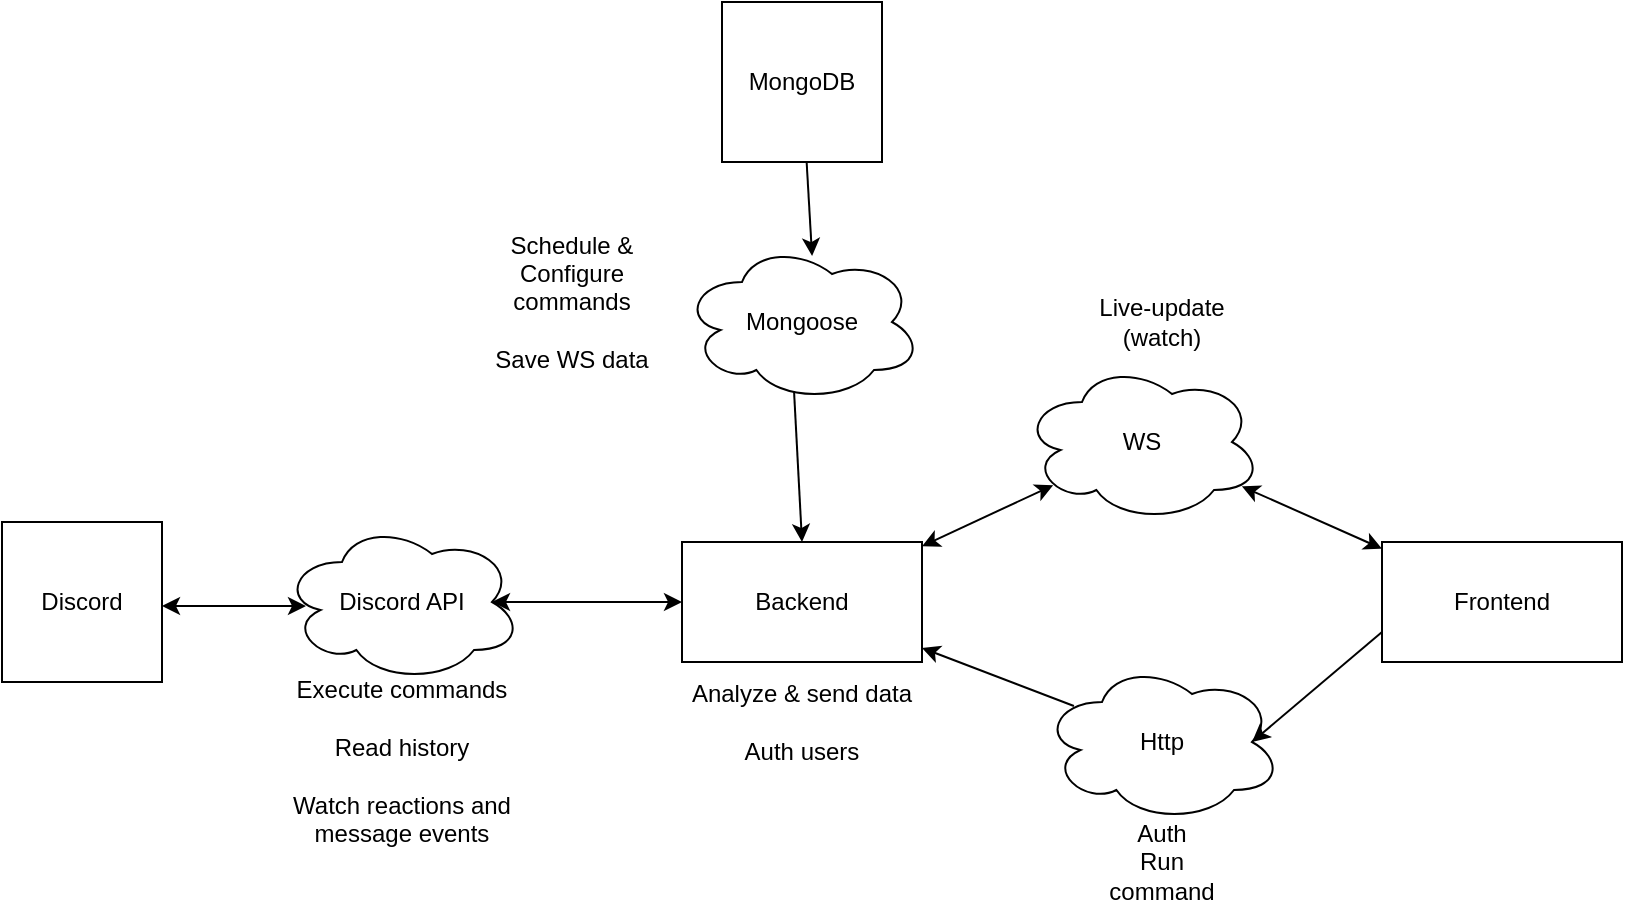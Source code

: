 <mxfile version="13.5.3" type="device"><diagram id="F8IEJFZLh83zt3jP6FGB" name="Page-1"><mxGraphModel dx="1422" dy="762" grid="1" gridSize="10" guides="1" tooltips="1" connect="1" arrows="1" fold="1" page="1" pageScale="1" pageWidth="850" pageHeight="1100" math="0" shadow="0"><root><mxCell id="0"/><mxCell id="1" parent="0"/><mxCell id="jf1v06wepgzAcyv6g4U_-1" value="Backend" style="rounded=0;whiteSpace=wrap;html=1;" vertex="1" parent="1"><mxGeometry x="360" y="360" width="120" height="60" as="geometry"/></mxCell><mxCell id="jf1v06wepgzAcyv6g4U_-2" value="Backend" style="rounded=0;whiteSpace=wrap;html=1;" vertex="1" parent="1"><mxGeometry x="360" y="360" width="120" height="60" as="geometry"/></mxCell><mxCell id="jf1v06wepgzAcyv6g4U_-3" value="Discord API" style="ellipse;shape=cloud;whiteSpace=wrap;html=1;" vertex="1" parent="1"><mxGeometry x="160" y="350" width="120" height="80" as="geometry"/></mxCell><mxCell id="jf1v06wepgzAcyv6g4U_-4" value="Mongoose" style="ellipse;shape=cloud;whiteSpace=wrap;html=1;" vertex="1" parent="1"><mxGeometry x="360" y="210" width="120" height="80" as="geometry"/></mxCell><mxCell id="jf1v06wepgzAcyv6g4U_-5" value="Discord" style="whiteSpace=wrap;html=1;aspect=fixed;" vertex="1" parent="1"><mxGeometry x="20" y="350" width="80" height="80" as="geometry"/></mxCell><mxCell id="jf1v06wepgzAcyv6g4U_-6" value="MongoDB" style="whiteSpace=wrap;html=1;aspect=fixed;" vertex="1" parent="1"><mxGeometry x="380" y="90" width="80" height="80" as="geometry"/></mxCell><mxCell id="jf1v06wepgzAcyv6g4U_-7" value="Frontend" style="rounded=0;whiteSpace=wrap;html=1;" vertex="1" parent="1"><mxGeometry x="710" y="360" width="120" height="60" as="geometry"/></mxCell><mxCell id="jf1v06wepgzAcyv6g4U_-8" value="WS" style="ellipse;shape=cloud;whiteSpace=wrap;html=1;" vertex="1" parent="1"><mxGeometry x="530" y="270" width="120" height="80" as="geometry"/></mxCell><mxCell id="jf1v06wepgzAcyv6g4U_-9" value="Http" style="ellipse;shape=cloud;whiteSpace=wrap;html=1;" vertex="1" parent="1"><mxGeometry x="540" y="420" width="120" height="80" as="geometry"/></mxCell><mxCell id="jf1v06wepgzAcyv6g4U_-11" value="" style="endArrow=classic;startArrow=classic;html=1;entryX=0.13;entryY=0.77;entryDx=0;entryDy=0;entryPerimeter=0;" edge="1" parent="1" source="jf1v06wepgzAcyv6g4U_-2" target="jf1v06wepgzAcyv6g4U_-8"><mxGeometry width="50" height="50" relative="1" as="geometry"><mxPoint x="490" y="380" as="sourcePoint"/><mxPoint x="540" y="330" as="targetPoint"/></mxGeometry></mxCell><mxCell id="jf1v06wepgzAcyv6g4U_-12" value="" style="endArrow=classic;startArrow=classic;html=1;" edge="1" parent="1" source="jf1v06wepgzAcyv6g4U_-7" target="jf1v06wepgzAcyv6g4U_-8"><mxGeometry width="50" height="50" relative="1" as="geometry"><mxPoint x="690" y="360" as="sourcePoint"/><mxPoint x="660" y="340" as="targetPoint"/></mxGeometry></mxCell><mxCell id="jf1v06wepgzAcyv6g4U_-13" value="" style="endArrow=classic;startArrow=classic;html=1;entryX=0.875;entryY=0.5;entryDx=0;entryDy=0;entryPerimeter=0;" edge="1" parent="1" source="jf1v06wepgzAcyv6g4U_-2" target="jf1v06wepgzAcyv6g4U_-3"><mxGeometry width="50" height="50" relative="1" as="geometry"><mxPoint x="360" y="394" as="sourcePoint"/><mxPoint x="290" y="394" as="targetPoint"/></mxGeometry></mxCell><mxCell id="jf1v06wepgzAcyv6g4U_-15" value="" style="endArrow=classic;startArrow=classic;html=1;entryX=0.1;entryY=0.525;entryDx=0;entryDy=0;entryPerimeter=0;" edge="1" parent="1" target="jf1v06wepgzAcyv6g4U_-3"><mxGeometry width="50" height="50" relative="1" as="geometry"><mxPoint x="100" y="392" as="sourcePoint"/><mxPoint x="150" y="380" as="targetPoint"/></mxGeometry></mxCell><mxCell id="jf1v06wepgzAcyv6g4U_-16" value="" style="endArrow=classic;html=1;exitX=0;exitY=0.75;exitDx=0;exitDy=0;entryX=0.875;entryY=0.5;entryDx=0;entryDy=0;entryPerimeter=0;" edge="1" parent="1" source="jf1v06wepgzAcyv6g4U_-7" target="jf1v06wepgzAcyv6g4U_-9"><mxGeometry width="50" height="50" relative="1" as="geometry"><mxPoint x="670" y="430" as="sourcePoint"/><mxPoint x="690" y="490" as="targetPoint"/></mxGeometry></mxCell><mxCell id="jf1v06wepgzAcyv6g4U_-17" value="" style="endArrow=classic;html=1;exitX=0.133;exitY=0.275;exitDx=0;exitDy=0;exitPerimeter=0;" edge="1" parent="1" source="jf1v06wepgzAcyv6g4U_-9" target="jf1v06wepgzAcyv6g4U_-2"><mxGeometry width="50" height="50" relative="1" as="geometry"><mxPoint x="530" y="430" as="sourcePoint"/><mxPoint x="500" y="420" as="targetPoint"/></mxGeometry></mxCell><mxCell id="jf1v06wepgzAcyv6g4U_-18" value="" style="endArrow=classic;html=1;entryX=0.5;entryY=0;entryDx=0;entryDy=0;exitX=0.467;exitY=0.938;exitDx=0;exitDy=0;exitPerimeter=0;" edge="1" parent="1" source="jf1v06wepgzAcyv6g4U_-4" target="jf1v06wepgzAcyv6g4U_-2"><mxGeometry width="50" height="50" relative="1" as="geometry"><mxPoint x="500" y="440" as="sourcePoint"/><mxPoint x="550" y="390" as="targetPoint"/></mxGeometry></mxCell><mxCell id="jf1v06wepgzAcyv6g4U_-19" value="" style="endArrow=classic;html=1;entryX=0.542;entryY=0.088;entryDx=0;entryDy=0;entryPerimeter=0;" edge="1" parent="1" source="jf1v06wepgzAcyv6g4U_-6" target="jf1v06wepgzAcyv6g4U_-4"><mxGeometry width="50" height="50" relative="1" as="geometry"><mxPoint x="510" y="450" as="sourcePoint"/><mxPoint x="560" y="400" as="targetPoint"/></mxGeometry></mxCell><mxCell id="jf1v06wepgzAcyv6g4U_-20" value="Auth&lt;br&gt;Run command&lt;br&gt;" style="text;html=1;strokeColor=none;fillColor=none;align=center;verticalAlign=middle;whiteSpace=wrap;rounded=0;rotation=0;" vertex="1" parent="1"><mxGeometry x="570" y="510" width="60" height="20" as="geometry"/></mxCell><mxCell id="jf1v06wepgzAcyv6g4U_-22" value="Live-update (watch)" style="text;html=1;strokeColor=none;fillColor=none;align=center;verticalAlign=middle;whiteSpace=wrap;rounded=0;" vertex="1" parent="1"><mxGeometry x="555" y="240" width="90" height="20" as="geometry"/></mxCell><mxCell id="jf1v06wepgzAcyv6g4U_-23" value="Schedule &amp;amp;&lt;br&gt;Configure commands&lt;br&gt;&lt;br&gt;Save WS data" style="text;html=1;strokeColor=none;fillColor=none;align=center;verticalAlign=middle;whiteSpace=wrap;rounded=0;" vertex="1" parent="1"><mxGeometry x="250" y="230" width="110" height="20" as="geometry"/></mxCell><mxCell id="jf1v06wepgzAcyv6g4U_-24" value="Execute commands&lt;br&gt;&lt;br&gt;Read history&lt;br&gt;&lt;br&gt;Watch reactions and message events" style="text;html=1;strokeColor=none;fillColor=none;align=center;verticalAlign=middle;whiteSpace=wrap;rounded=0;" vertex="1" parent="1"><mxGeometry x="145" y="460" width="150" height="20" as="geometry"/></mxCell><mxCell id="jf1v06wepgzAcyv6g4U_-25" value="Analyze &amp;amp; send data&lt;br&gt;&lt;br&gt;Auth users" style="text;html=1;strokeColor=none;fillColor=none;align=center;verticalAlign=middle;whiteSpace=wrap;rounded=0;" vertex="1" parent="1"><mxGeometry x="360" y="440" width="120" height="20" as="geometry"/></mxCell></root></mxGraphModel></diagram></mxfile>